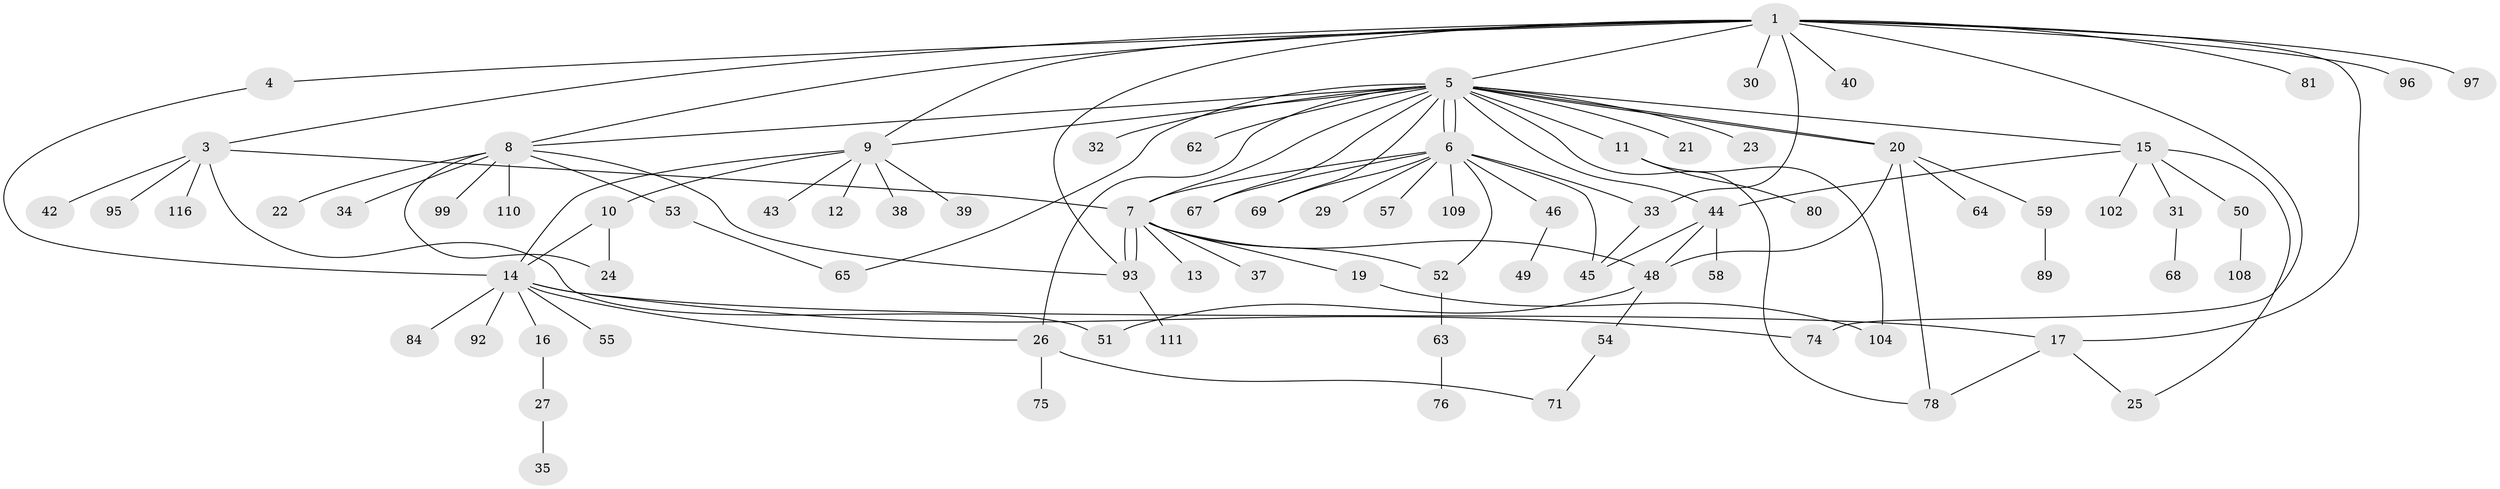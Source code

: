 // original degree distribution, {9: 0.017241379310344827, 7: 0.008620689655172414, 6: 0.02586206896551724, 2: 0.27586206896551724, 25: 0.008620689655172414, 12: 0.008620689655172414, 10: 0.008620689655172414, 8: 0.017241379310344827, 3: 0.10344827586206896, 1: 0.47413793103448276, 11: 0.008620689655172414, 4: 0.02586206896551724, 5: 0.017241379310344827}
// Generated by graph-tools (version 1.1) at 2025/18/03/04/25 18:18:02]
// undirected, 81 vertices, 111 edges
graph export_dot {
graph [start="1"]
  node [color=gray90,style=filled];
  1 [super="+2"];
  3;
  4;
  5 [super="+36+18+87+98+85+72"];
  6 [super="+28"];
  7;
  8;
  9;
  10 [super="+56"];
  11;
  12;
  13;
  14 [super="+90+41"];
  15;
  16;
  17;
  19;
  20;
  21;
  22;
  23;
  24;
  25 [super="+114"];
  26;
  27;
  29;
  30;
  31;
  32;
  33 [super="+112"];
  34;
  35;
  37;
  38;
  39;
  40;
  42 [super="+86"];
  43 [super="+82+60+70+66"];
  44 [super="+61+47+73"];
  45;
  46;
  48 [super="+115+106"];
  49;
  50;
  51;
  52;
  53;
  54;
  55;
  57;
  58;
  59;
  62;
  63;
  64;
  65 [super="+79+77"];
  67;
  68;
  69;
  71;
  74 [super="+113"];
  75;
  76;
  78 [super="+88"];
  80;
  81;
  84;
  89;
  92;
  93 [super="+100+101"];
  95;
  96 [super="+103"];
  97;
  99;
  102;
  104;
  108;
  109;
  110;
  111;
  116;
  1 -- 9;
  1 -- 17;
  1 -- 30;
  1 -- 33;
  1 -- 40;
  1 -- 81;
  1 -- 96;
  1 -- 74;
  1 -- 97;
  1 -- 3;
  1 -- 4;
  1 -- 5;
  1 -- 8;
  1 -- 93;
  3 -- 7;
  3 -- 42;
  3 -- 51;
  3 -- 95;
  3 -- 116;
  4 -- 14;
  5 -- 6;
  5 -- 6;
  5 -- 8;
  5 -- 9;
  5 -- 11;
  5 -- 15;
  5 -- 20;
  5 -- 20;
  5 -- 21;
  5 -- 23;
  5 -- 26;
  5 -- 32;
  5 -- 44;
  5 -- 62;
  5 -- 67;
  5 -- 69;
  5 -- 78;
  5 -- 65;
  5 -- 7;
  6 -- 29;
  6 -- 45;
  6 -- 46;
  6 -- 52;
  6 -- 57;
  6 -- 67;
  6 -- 69;
  6 -- 109;
  6 -- 33;
  6 -- 7;
  7 -- 13;
  7 -- 19;
  7 -- 37;
  7 -- 48;
  7 -- 52;
  7 -- 93;
  7 -- 93;
  8 -- 22;
  8 -- 24;
  8 -- 34;
  8 -- 53;
  8 -- 99;
  8 -- 110;
  8 -- 93;
  9 -- 10;
  9 -- 12;
  9 -- 14;
  9 -- 38;
  9 -- 39;
  9 -- 43;
  10 -- 24;
  10 -- 14;
  11 -- 80;
  11 -- 104;
  14 -- 16;
  14 -- 26;
  14 -- 74;
  14 -- 84;
  14 -- 92;
  14 -- 17;
  14 -- 55;
  15 -- 25;
  15 -- 31;
  15 -- 44;
  15 -- 50;
  15 -- 102;
  16 -- 27;
  17 -- 25;
  17 -- 78;
  19 -- 104;
  20 -- 59;
  20 -- 64;
  20 -- 78;
  20 -- 48;
  26 -- 71;
  26 -- 75;
  27 -- 35;
  31 -- 68;
  33 -- 45;
  44 -- 45;
  44 -- 58;
  44 -- 48;
  46 -- 49;
  48 -- 54;
  48 -- 51;
  50 -- 108;
  52 -- 63;
  53 -- 65;
  54 -- 71;
  59 -- 89;
  63 -- 76;
  93 -- 111;
}
